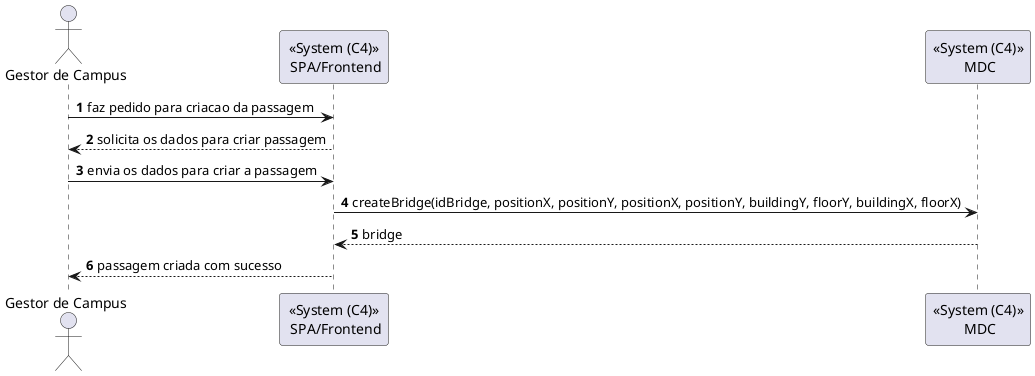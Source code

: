 @startuml
autonumber
actor "Gestor de Campus" as GC

participant "<<System (C4)>>\n SPA/Frontend" as UI
participant "<<System (C4)>>\n MDC" as MDC

GC -> UI : faz pedido para criacao da passagem 

UI --> GC: solicita os dados para criar passagem

GC -> UI : envia os dados para criar a passagem 

UI -> MDC : createBridge(idBridge, positionX, positionY, positionX, positionY, buildingY, floorY, buildingX, floorX)

MDC --> UI : bridge

UI --> GC: passagem criada com sucesso



@enduml